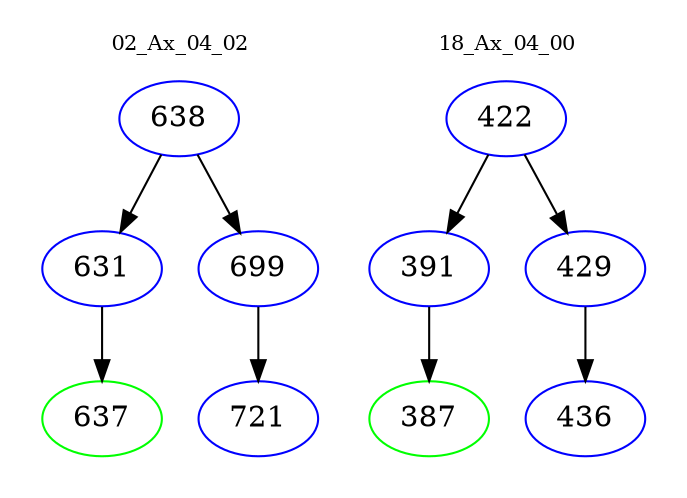 digraph{
subgraph cluster_0 {
color = white
label = "02_Ax_04_02";
fontsize=10;
T0_638 [label="638", color="blue"]
T0_638 -> T0_631 [color="black"]
T0_631 [label="631", color="blue"]
T0_631 -> T0_637 [color="black"]
T0_637 [label="637", color="green"]
T0_638 -> T0_699 [color="black"]
T0_699 [label="699", color="blue"]
T0_699 -> T0_721 [color="black"]
T0_721 [label="721", color="blue"]
}
subgraph cluster_1 {
color = white
label = "18_Ax_04_00";
fontsize=10;
T1_422 [label="422", color="blue"]
T1_422 -> T1_391 [color="black"]
T1_391 [label="391", color="blue"]
T1_391 -> T1_387 [color="black"]
T1_387 [label="387", color="green"]
T1_422 -> T1_429 [color="black"]
T1_429 [label="429", color="blue"]
T1_429 -> T1_436 [color="black"]
T1_436 [label="436", color="blue"]
}
}
